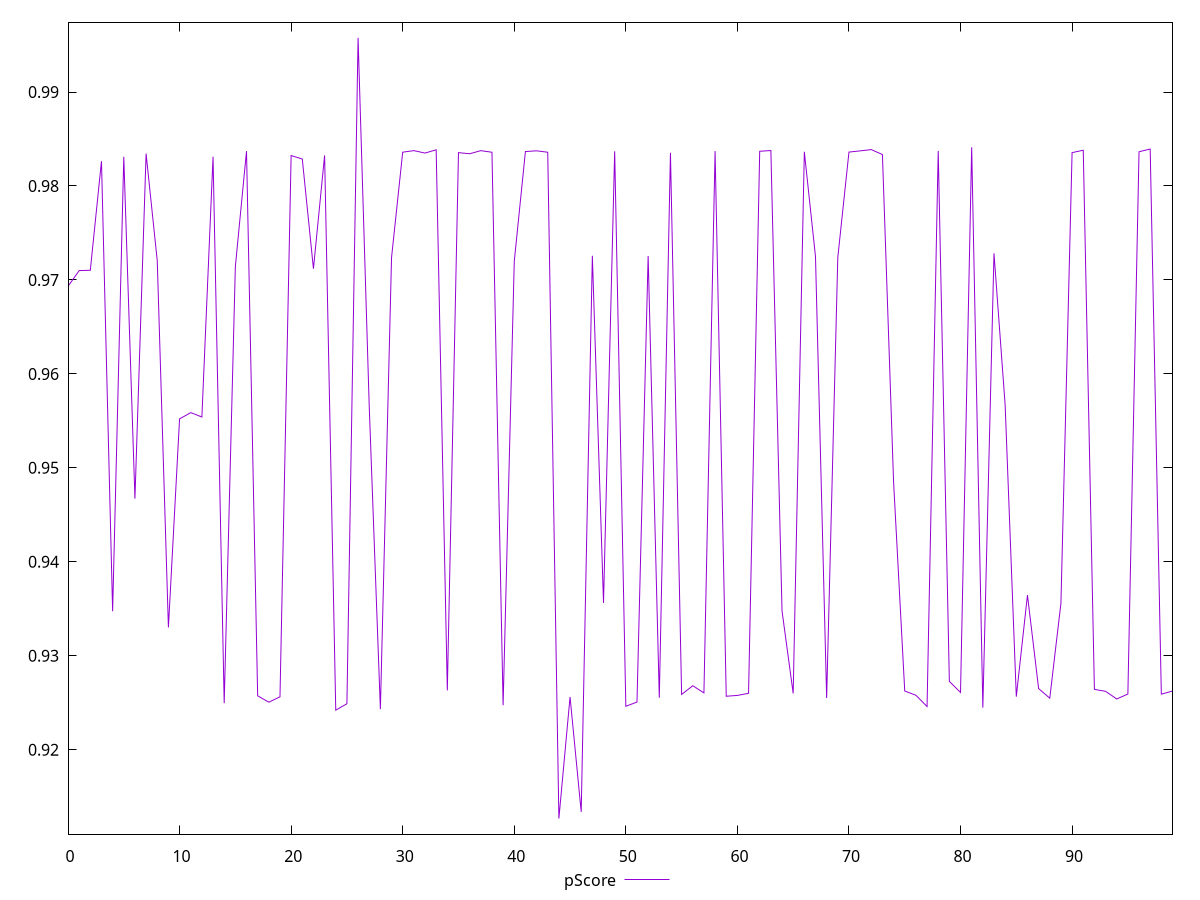 reset

$pScore <<EOF
0 0.9693168046921175
1 0.9709927536838342
2 0.9710281015504667
3 0.982633209210686
4 0.9347394735701862
5 0.9831090026986202
6 0.9467238262650071
7 0.9834395758328893
8 0.9720311841492011
9 0.9330138561265002
10 0.9552136814180816
11 0.9558770787782216
12 0.9554118742888538
13 0.9831107208674887
14 0.9249558311322874
15 0.9714210916775681
16 0.9837033136304338
17 0.9257415110083318
18 0.9250640773305998
19 0.9256312826980344
20 0.9832373367928913
21 0.9828689723394191
22 0.9711933242788828
23 0.983252229978053
24 0.9242154130118708
25 0.924895502257392
26 0.9957565261777267
27 0.9565500430528959
28 0.9243205234424433
29 0.9723808052066735
30 0.9835944615245058
31 0.9837601627482369
32 0.9835008604131662
33 0.9838493882457608
34 0.9263194704363051
35 0.9835481297826787
36 0.9834281177142538
37 0.9837569294427129
38 0.983588057516105
39 0.9247344578058421
40 0.9719761589218479
41 0.9836630376946301
42 0.9837416286255458
43 0.9835886796975009
44 0.9126811613837469
45 0.9256173286709488
46 0.9133879113003246
47 0.9725718510715504
48 0.9356287539219714
49 0.9836882320846876
50 0.9246265074768438
51 0.9250752371606518
52 0.9725546627225696
53 0.925535365491535
54 0.9835279566417923
55 0.9258869288810401
56 0.926812453724891
57 0.9260499078047094
58 0.9837141269038012
59 0.9256949768269602
60 0.9257816862520521
61 0.9260084435921675
62 0.9836917665714324
63 0.9837709129278984
64 0.9347864719000063
65 0.925995569053586
66 0.9836385826339983
67 0.972483376449979
68 0.925508144370367
69 0.972391142115254
70 0.9836063499813978
71 0.9837342107751431
72 0.9838709442319252
73 0.9833422801317073
74 0.9485200240441953
75 0.9262512371799959
76 0.9257972244043615
77 0.9245984580021669
78 0.9837329742332919
79 0.9272699032672993
80 0.926098635039689
81 0.9841139741953759
82 0.9244810683957485
83 0.9728270925136495
84 0.9566890553822982
85 0.9256547748491832
86 0.9364595221138277
87 0.926510184547833
88 0.9254908114805478
89 0.9355885852581491
90 0.9835477631547109
91 0.9838024804993661
92 0.9264237512452634
93 0.9262196354991635
94 0.9254050340962598
95 0.9259282207398867
96 0.983641065823299
97 0.9839302260055459
98 0.9259169222257073
99 0.9262456547784054
EOF

set key outside below
set xrange [0:99]
set yrange [0.9110196540878673:0.9974180334736062]
set trange [0.9110196540878673:0.9974180334736062]
set terminal svg size 640, 500 enhanced background rgb 'white'
set output "reports/report_00032_2021-02-25T10-28-15.087Z/largest-contentful-paint/samples/card/pScore/values.svg"

plot $pScore title "pScore" with line

reset
